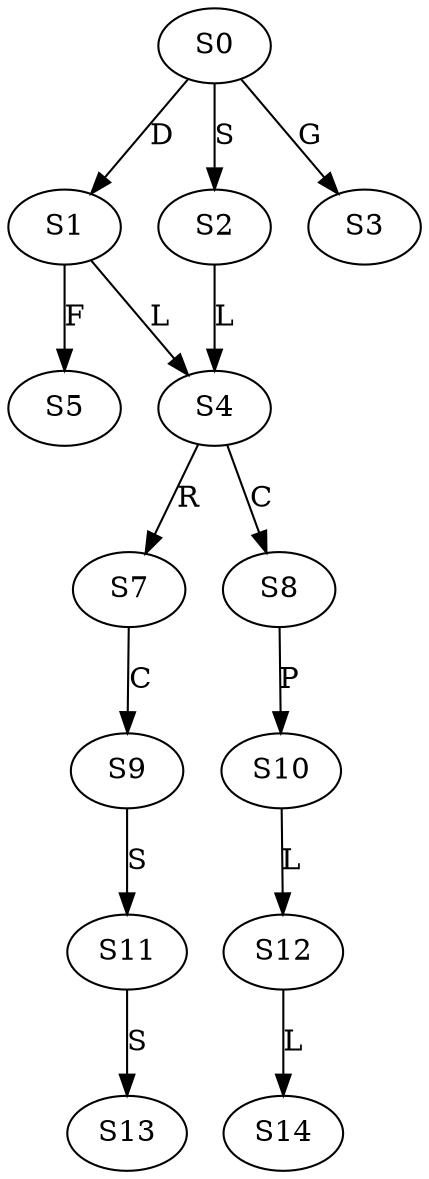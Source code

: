 strict digraph  {
	S0 -> S1 [ label = D ];
	S0 -> S2 [ label = S ];
	S0 -> S3 [ label = G ];
	S1 -> S4 [ label = L ];
	S1 -> S5 [ label = F ];
	S2 -> S4 [ label = L ];
	S4 -> S7 [ label = R ];
	S4 -> S8 [ label = C ];
	S7 -> S9 [ label = C ];
	S8 -> S10 [ label = P ];
	S9 -> S11 [ label = S ];
	S10 -> S12 [ label = L ];
	S11 -> S13 [ label = S ];
	S12 -> S14 [ label = L ];
}
